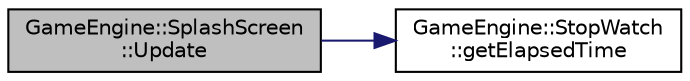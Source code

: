 digraph "GameEngine::SplashScreen::Update"
{
  edge [fontname="Helvetica",fontsize="10",labelfontname="Helvetica",labelfontsize="10"];
  node [fontname="Helvetica",fontsize="10",shape=record];
  rankdir="LR";
  Node6 [label="GameEngine::SplashScreen\l::Update",height=0.2,width=0.4,color="black", fillcolor="grey75", style="filled", fontcolor="black"];
  Node6 -> Node7 [color="midnightblue",fontsize="10",style="solid",fontname="Helvetica"];
  Node7 [label="GameEngine::StopWatch\l::getElapsedTime",height=0.2,width=0.4,color="black", fillcolor="white", style="filled",URL="$class_game_engine_1_1_stop_watch.html#aeebc58387dfa7f1bc43781c23e90fe37",tooltip="Returns time elapsed between the last time restart() was called for that instance or upon instance cr..."];
}
